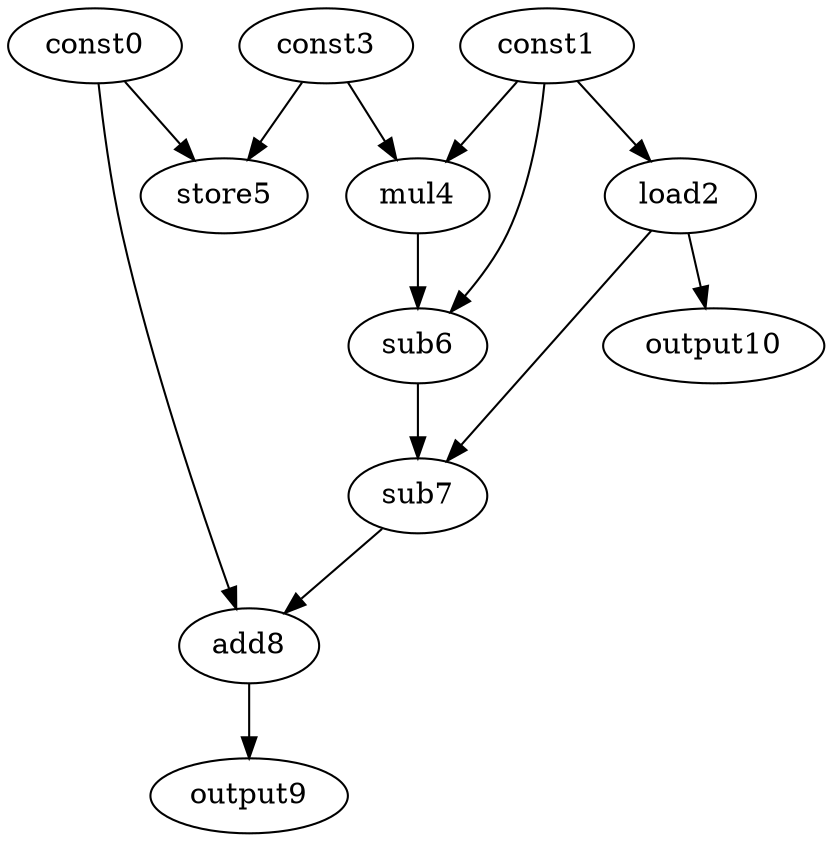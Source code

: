 digraph G { 
const0[opcode=const]; 
const1[opcode=const]; 
load2[opcode=load]; 
const3[opcode=const]; 
mul4[opcode=mul]; 
store5[opcode=store]; 
sub6[opcode=sub]; 
sub7[opcode=sub]; 
add8[opcode=add]; 
output9[opcode=output]; 
output10[opcode=output]; 
const1->load2[operand=0];
const1->mul4[operand=0];
const3->mul4[operand=1];
const0->store5[operand=0];
const3->store5[operand=1];
const1->sub6[operand=0];
mul4->sub6[operand=1];
load2->output10[operand=0];
load2->sub7[operand=0];
sub6->sub7[operand=1];
sub7->add8[operand=0];
const0->add8[operand=1];
add8->output9[operand=0];
}
